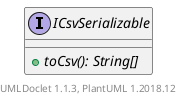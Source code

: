 @startuml

    interface ICsvSerializable {
        {abstract} +toCsv(): String[]
    }


    center footer UMLDoclet 1.1.3, PlantUML 1.2018.12
@enduml
